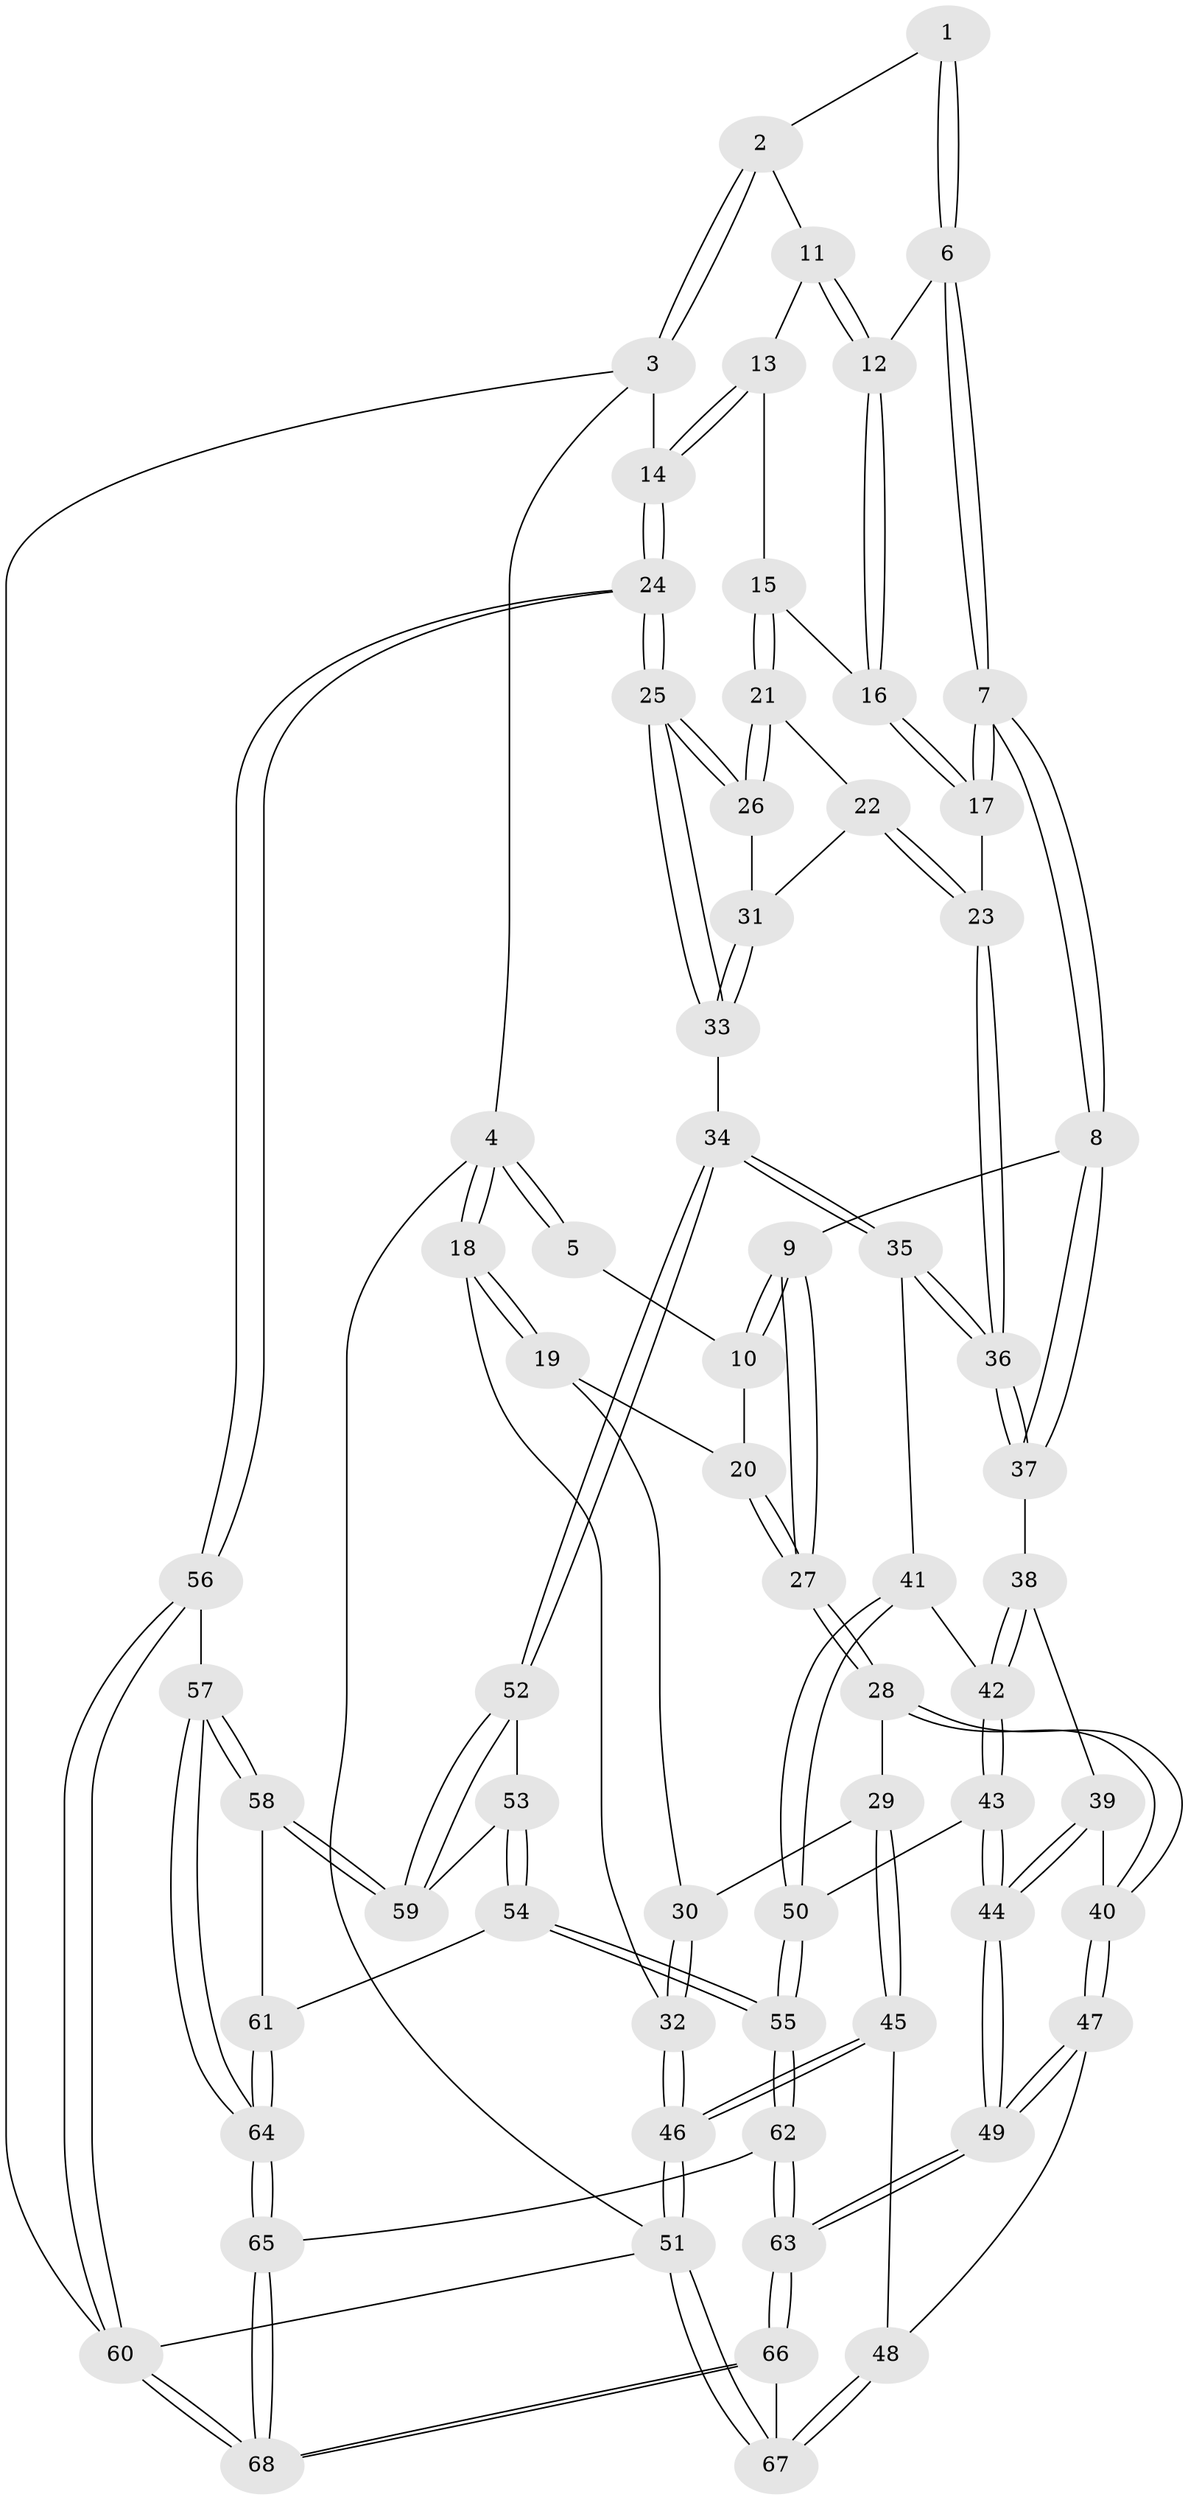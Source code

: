 // Generated by graph-tools (version 1.1) at 2025/27/03/09/25 03:27:14]
// undirected, 68 vertices, 167 edges
graph export_dot {
graph [start="1"]
  node [color=gray90,style=filled];
  1 [pos="+0.5123938319927649+0"];
  2 [pos="+0.6939158089265213+0"];
  3 [pos="+1+0"];
  4 [pos="+0+0"];
  5 [pos="+0.46979588987948195+0"];
  6 [pos="+0.5754159059816434+0.08779561586377413"];
  7 [pos="+0.5850439406171719+0.31388512342144476"];
  8 [pos="+0.5766800436239979+0.32075891087898756"];
  9 [pos="+0.48592764902244984+0.3264453679687806"];
  10 [pos="+0.31487901032994475+0.17854769336202392"];
  11 [pos="+0.8495575525124375+0.09273302371418207"];
  12 [pos="+0.7821299813454113+0.18084758395761089"];
  13 [pos="+0.9279987645135926+0.12110398156302352"];
  14 [pos="+1+0.0912727766777817"];
  15 [pos="+0.8764544272092766+0.29948475698106847"];
  16 [pos="+0.7731348937478751+0.23927386745601295"];
  17 [pos="+0.6390811831611749+0.31988561581578595"];
  18 [pos="+0+0"];
  19 [pos="+0.18821433992332598+0.2448941928432332"];
  20 [pos="+0.21909144312609932+0.23727011291495584"];
  21 [pos="+0.8891155672228211+0.3217460792545753"];
  22 [pos="+0.7704130591440042+0.38518801051862506"];
  23 [pos="+0.6704535436176104+0.34531192052586923"];
  24 [pos="+1+0.4983280708222437"];
  25 [pos="+1+0.4938698976186968"];
  26 [pos="+1+0.4018132191787686"];
  27 [pos="+0.3802655810505698+0.41265982292583164"];
  28 [pos="+0.37061554666171537+0.4351176675580732"];
  29 [pos="+0.2365181402803021+0.49371408043204024"];
  30 [pos="+0.16349917612738255+0.3159511748668969"];
  31 [pos="+0.7805800297166736+0.4104194256109812"];
  32 [pos="+0+0.46673695464516096"];
  33 [pos="+0.8299570288234267+0.5637779505740692"];
  34 [pos="+0.8040705616731033+0.5789341079103846"];
  35 [pos="+0.7889745523632956+0.5748905660317305"];
  36 [pos="+0.7380761627402412+0.5417352625079669"];
  37 [pos="+0.5713861448592734+0.5046217227371455"];
  38 [pos="+0.5699293755264113+0.5066457363471608"];
  39 [pos="+0.5691395206994286+0.5072883693638862"];
  40 [pos="+0.44600374746635296+0.5472926537333562"];
  41 [pos="+0.6753612955352762+0.6210365976064919"];
  42 [pos="+0.6377207952350452+0.6264378132994646"];
  43 [pos="+0.5739351388617037+0.7036315595665213"];
  44 [pos="+0.5460635706750765+0.7173824385806985"];
  45 [pos="+0.1582929398915536+0.6921947574478102"];
  46 [pos="+0+0.7371096165736056"];
  47 [pos="+0.3751368977553604+0.7203705948871154"];
  48 [pos="+0.2680700487107494+0.7281336005778052"];
  49 [pos="+0.4916862289023359+0.7739417970464286"];
  50 [pos="+0.6644512882442521+0.7018587199451278"];
  51 [pos="+0+1"];
  52 [pos="+0.802506049224743+0.5884678336537751"];
  53 [pos="+0.775819084429675+0.6944152946737879"];
  54 [pos="+0.764331714855191+0.7205346678514343"];
  55 [pos="+0.7563978015619086+0.7273611395425955"];
  56 [pos="+1+0.6450255999662514"];
  57 [pos="+0.946913989363776+0.7730575196141356"];
  58 [pos="+0.9421019864919716+0.7713460381543575"];
  59 [pos="+0.9094466303330535+0.7474839562759827"];
  60 [pos="+1+1"];
  61 [pos="+0.8223541545242672+0.7698151025626528"];
  62 [pos="+0.6910401335518921+0.8602573267738295"];
  63 [pos="+0.5685142857735915+0.9042852112995723"];
  64 [pos="+0.8634550637153927+0.9029294149455648"];
  65 [pos="+0.856965141350455+0.9237680714128634"];
  66 [pos="+0.5159701977953213+1"];
  67 [pos="+0.362600197140071+1"];
  68 [pos="+1+1"];
  1 -- 2;
  1 -- 6;
  1 -- 6;
  2 -- 3;
  2 -- 3;
  2 -- 11;
  3 -- 4;
  3 -- 14;
  3 -- 60;
  4 -- 5;
  4 -- 5;
  4 -- 18;
  4 -- 18;
  4 -- 51;
  5 -- 10;
  6 -- 7;
  6 -- 7;
  6 -- 12;
  7 -- 8;
  7 -- 8;
  7 -- 17;
  7 -- 17;
  8 -- 9;
  8 -- 37;
  8 -- 37;
  9 -- 10;
  9 -- 10;
  9 -- 27;
  9 -- 27;
  10 -- 20;
  11 -- 12;
  11 -- 12;
  11 -- 13;
  12 -- 16;
  12 -- 16;
  13 -- 14;
  13 -- 14;
  13 -- 15;
  14 -- 24;
  14 -- 24;
  15 -- 16;
  15 -- 21;
  15 -- 21;
  16 -- 17;
  16 -- 17;
  17 -- 23;
  18 -- 19;
  18 -- 19;
  18 -- 32;
  19 -- 20;
  19 -- 30;
  20 -- 27;
  20 -- 27;
  21 -- 22;
  21 -- 26;
  21 -- 26;
  22 -- 23;
  22 -- 23;
  22 -- 31;
  23 -- 36;
  23 -- 36;
  24 -- 25;
  24 -- 25;
  24 -- 56;
  24 -- 56;
  25 -- 26;
  25 -- 26;
  25 -- 33;
  25 -- 33;
  26 -- 31;
  27 -- 28;
  27 -- 28;
  28 -- 29;
  28 -- 40;
  28 -- 40;
  29 -- 30;
  29 -- 45;
  29 -- 45;
  30 -- 32;
  30 -- 32;
  31 -- 33;
  31 -- 33;
  32 -- 46;
  32 -- 46;
  33 -- 34;
  34 -- 35;
  34 -- 35;
  34 -- 52;
  34 -- 52;
  35 -- 36;
  35 -- 36;
  35 -- 41;
  36 -- 37;
  36 -- 37;
  37 -- 38;
  38 -- 39;
  38 -- 42;
  38 -- 42;
  39 -- 40;
  39 -- 44;
  39 -- 44;
  40 -- 47;
  40 -- 47;
  41 -- 42;
  41 -- 50;
  41 -- 50;
  42 -- 43;
  42 -- 43;
  43 -- 44;
  43 -- 44;
  43 -- 50;
  44 -- 49;
  44 -- 49;
  45 -- 46;
  45 -- 46;
  45 -- 48;
  46 -- 51;
  46 -- 51;
  47 -- 48;
  47 -- 49;
  47 -- 49;
  48 -- 67;
  48 -- 67;
  49 -- 63;
  49 -- 63;
  50 -- 55;
  50 -- 55;
  51 -- 67;
  51 -- 67;
  51 -- 60;
  52 -- 53;
  52 -- 59;
  52 -- 59;
  53 -- 54;
  53 -- 54;
  53 -- 59;
  54 -- 55;
  54 -- 55;
  54 -- 61;
  55 -- 62;
  55 -- 62;
  56 -- 57;
  56 -- 60;
  56 -- 60;
  57 -- 58;
  57 -- 58;
  57 -- 64;
  57 -- 64;
  58 -- 59;
  58 -- 59;
  58 -- 61;
  60 -- 68;
  60 -- 68;
  61 -- 64;
  61 -- 64;
  62 -- 63;
  62 -- 63;
  62 -- 65;
  63 -- 66;
  63 -- 66;
  64 -- 65;
  64 -- 65;
  65 -- 68;
  65 -- 68;
  66 -- 67;
  66 -- 68;
  66 -- 68;
}
